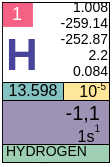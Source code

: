 <mxfile version="22.0.6" type="github">
  <diagram name="Page-1" id="sMeuXygx0KGJLsREs9b4">
    <mxGraphModel dx="262" dy="175" grid="1" gridSize="10" guides="1" tooltips="1" connect="1" arrows="1" fold="1" page="1" pageScale="1" pageWidth="827" pageHeight="1169" math="0" shadow="0">
      <root>
        <mxCell id="0" />
        <mxCell id="1" parent="0" />
        <mxCell id="ryqI51SqivLqqc97rAHL-22" value="" style="group;fontFamily=Helvetica;" vertex="1" connectable="0" parent="1">
          <mxGeometry y="-1.066e-14" width="53.5" height="80.2" as="geometry" />
        </mxCell>
        <mxCell id="ryqI51SqivLqqc97rAHL-7" value="0.084" style="rounded=0;whiteSpace=wrap;html=1;strokeWidth=0.1;movable=1;resizable=1;rotatable=1;deletable=1;editable=1;locked=0;connectable=1;container=0;fontSize=7;align=right;strokeColor=none;fillColor=none;fontFamily=Helvetica;" vertex="1" parent="ryqI51SqivLqqc97rAHL-22">
          <mxGeometry x="23.2" y="31.8" width="30" height="8" as="geometry" />
        </mxCell>
        <mxCell id="ryqI51SqivLqqc97rAHL-1" value="" style="rounded=0;whiteSpace=wrap;html=1;strokeWidth=0.5;fillColor=#9e93b5;movable=1;resizable=1;rotatable=1;deletable=1;editable=1;locked=0;connectable=1;container=0;fontFamily=Helvetica;" vertex="1" parent="ryqI51SqivLqqc97rAHL-22">
          <mxGeometry y="1.138e-14" width="53.5" height="80" as="geometry" />
        </mxCell>
        <mxCell id="ryqI51SqivLqqc97rAHL-9" value="&lt;font style=&quot;font-size: 8px;&quot;&gt;1s&lt;/font&gt;&lt;sup&gt;&lt;font style=&quot;font-size: 5px;&quot;&gt;1&lt;/font&gt;&lt;/sup&gt;" style="rounded=0;whiteSpace=wrap;html=1;strokeWidth=0;movable=1;resizable=1;rotatable=1;deletable=1;editable=1;locked=0;connectable=1;fillColor=#9e93b5;dashed=1;strokeColor=none;container=0;align=right;spacingTop=-4;spacingLeft=0;spacingRight=2;fontFamily=Helvetica;" vertex="1" parent="ryqI51SqivLqqc97rAHL-22">
          <mxGeometry x="0.2" y="61.0" width="53" height="10" as="geometry" />
        </mxCell>
        <mxCell id="ryqI51SqivLqqc97rAHL-10" value="" style="endArrow=none;html=1;rounded=0;exitX=1;exitY=0;exitDx=0;exitDy=0;strokeWidth=0.1;movable=1;resizable=1;rotatable=1;deletable=1;editable=1;locked=0;connectable=1;fontFamily=Helvetica;" edge="1" parent="ryqI51SqivLqqc97rAHL-22" source="ryqI51SqivLqqc97rAHL-13">
          <mxGeometry width="50" height="50" relative="1" as="geometry">
            <mxPoint x="-27" y="50.2" as="sourcePoint" />
            <mxPoint x="23" y="0.2" as="targetPoint" />
          </mxGeometry>
        </mxCell>
        <mxCell id="ryqI51SqivLqqc97rAHL-11" value="" style="rounded=0;whiteSpace=wrap;html=1;strokeWidth=0.1;movable=1;resizable=1;rotatable=1;deletable=1;editable=1;locked=0;connectable=1;strokeColor=none;container=0;fontFamily=Helvetica;" vertex="1" parent="ryqI51SqivLqqc97rAHL-22">
          <mxGeometry x="0.2" y="0.25" width="53" height="39.6" as="geometry" />
        </mxCell>
        <mxCell id="ryqI51SqivLqqc97rAHL-12" value="&lt;font style=&quot;font-size: 8px;&quot;&gt;13.598&lt;/font&gt;" style="rounded=0;whiteSpace=wrap;html=1;strokeWidth=0.5;movable=1;resizable=1;rotatable=1;deletable=1;editable=1;locked=0;connectable=1;fillColor=#86C1C1;container=0;fontSize=7;verticalAlign=middle;spacingTop=0;fontFamily=Helvetica;" vertex="1" parent="ryqI51SqivLqqc97rAHL-22">
          <mxGeometry y="40.0" width="30.5" height="9" as="geometry" />
        </mxCell>
        <mxCell id="ryqI51SqivLqqc97rAHL-13" value="&lt;font style=&quot;font-size: 9px;&quot;&gt;1&lt;/font&gt;" style="rounded=0;whiteSpace=wrap;html=1;strokeWidth=0.1;movable=1;resizable=1;rotatable=1;deletable=1;editable=1;locked=0;connectable=1;fillColor=#F56182;fontSize=9;fontColor=#ffffff;strokeColor=none;container=0;fontFamily=Helvetica;" vertex="1" parent="ryqI51SqivLqqc97rAHL-22">
          <mxGeometry x="0.2" y="0.2" width="15" height="12" as="geometry" />
        </mxCell>
        <mxCell id="ryqI51SqivLqqc97rAHL-15" value="" style="endArrow=none;html=1;rounded=0;exitX=1;exitY=0;exitDx=0;exitDy=0;strokeWidth=0.1;movable=1;resizable=1;rotatable=1;deletable=1;editable=1;locked=0;connectable=1;fontFamily=Helvetica;" edge="1" parent="ryqI51SqivLqqc97rAHL-22">
          <mxGeometry width="50" height="50" relative="1" as="geometry">
            <mxPoint x="15" y="80.0" as="sourcePoint" />
            <mxPoint x="23" y="80.2" as="targetPoint" />
          </mxGeometry>
        </mxCell>
        <mxCell id="ryqI51SqivLqqc97rAHL-17" value="-1,1" style="rounded=0;whiteSpace=wrap;html=1;strokeWidth=0;movable=1;resizable=1;rotatable=1;deletable=1;editable=1;locked=0;connectable=1;fillColor=#9e93b5;dashed=1;strokeColor=none;container=0;align=right;fontSize=10;spacingRight=2;fontFamily=Helvetica;" vertex="1" parent="ryqI51SqivLqqc97rAHL-22">
          <mxGeometry x="0.2" y="49.5" width="53" height="11.5" as="geometry" />
        </mxCell>
        <mxCell id="ryqI51SqivLqqc97rAHL-6" value="2.2" style="rounded=0;whiteSpace=wrap;html=1;strokeWidth=0.1;movable=1;resizable=1;rotatable=1;deletable=1;editable=1;locked=0;connectable=1;container=0;fontSize=7;align=right;strokeColor=none;fillColor=none;spacingBottom=1;spacingRight=-2;fontFamily=Helvetica;" vertex="1" parent="ryqI51SqivLqqc97rAHL-22">
          <mxGeometry x="23.2" y="23.8" width="30" height="8" as="geometry" />
        </mxCell>
        <mxCell id="ryqI51SqivLqqc97rAHL-5" value="-252.87" style="rounded=0;whiteSpace=wrap;html=1;strokeWidth=0.1;movable=1;resizable=1;rotatable=1;deletable=1;editable=1;locked=0;connectable=1;container=0;fontSize=7;align=right;strokeColor=none;fillColor=none;spacingBottom=1;spacingRight=-2;fontFamily=Helvetica;" vertex="1" parent="ryqI51SqivLqqc97rAHL-22">
          <mxGeometry x="23.2" y="15.8" width="30" height="8" as="geometry" />
        </mxCell>
        <mxCell id="ryqI51SqivLqqc97rAHL-4" value="-259.14" style="rounded=0;whiteSpace=wrap;html=1;strokeWidth=0.1;movable=1;resizable=1;rotatable=1;deletable=1;editable=1;locked=0;connectable=1;container=0;fontSize=7;align=right;strokeColor=none;fillColor=none;spacingBottom=1;spacingRight=-2;fontFamily=Helvetica;" vertex="1" parent="ryqI51SqivLqqc97rAHL-22">
          <mxGeometry x="23.2" y="7.8" width="30" height="8" as="geometry" />
        </mxCell>
        <mxCell id="ryqI51SqivLqqc97rAHL-3" value="1.008" style="rounded=0;whiteSpace=wrap;html=1;strokeWidth=0.1;movable=1;resizable=1;rotatable=1;deletable=1;editable=1;locked=0;connectable=1;container=0;fontSize=7;align=right;strokeColor=none;fillColor=none;spacingBottom=1;spacingRight=-2;fontFamily=Helvetica;" vertex="1" parent="ryqI51SqivLqqc97rAHL-22">
          <mxGeometry x="23.2" width="30" height="7.8" as="geometry" />
        </mxCell>
        <mxCell id="ryqI51SqivLqqc97rAHL-14" value="&lt;font data-font-src=&quot;https://fonts.googleapis.com/css?family=Arimo&quot; style=&quot;font-size: 22px;&quot;&gt;H&lt;/font&gt;" style="rounded=0;whiteSpace=wrap;html=1;strokeWidth=0.1;movable=1;resizable=1;rotatable=1;deletable=1;editable=1;locked=0;connectable=1;strokeColor=none;container=0;align=left;fontSize=26;fontFamily=Arimo;verticalAlign=middle;fillColor=none;fontColor=#49459A;fontStyle=1;spacingTop=-1;fontSource=https%3A%2F%2Ffonts.googleapis.com%2Fcss%3Ffamily%3DArimo;" vertex="1" parent="ryqI51SqivLqqc97rAHL-22">
          <mxGeometry x="0.2" y="12.2" width="29.8" height="27.5" as="geometry" />
        </mxCell>
        <mxCell id="ryqI51SqivLqqc97rAHL-8" value="10&lt;sup&gt;&lt;font style=&quot;font-size: 5px;&quot;&gt;-5&lt;/font&gt;&lt;/sup&gt;" style="rounded=0;whiteSpace=wrap;html=1;strokeWidth=0.5;movable=1;resizable=1;rotatable=1;deletable=1;editable=1;locked=0;connectable=1;fillColor=#ffe799;container=0;fontSize=8;align=right;spacingTop=-1;spacingRight=0;fontFamily=Helvetica;" vertex="1" parent="ryqI51SqivLqqc97rAHL-22">
          <mxGeometry x="30.5" y="40.0" width="23" height="9" as="geometry" />
        </mxCell>
        <mxCell id="ryqI51SqivLqqc97rAHL-2" value="&lt;font style=&quot;font-size: 7px;&quot;&gt;HYDROGEN&lt;/font&gt;" style="rounded=0;whiteSpace=wrap;html=1;strokeWidth=0.5;fontSize=7;verticalAlign=middle;horizontal=1;spacing=2;spacingBottom=-4;spacingTop=-5;align=left;movable=1;resizable=1;rotatable=1;deletable=1;editable=1;locked=0;connectable=1;container=0;fillColor=#9FD0B3;fontFamily=Arimo;fontSource=https%3A%2F%2Ffonts.googleapis.com%2Fcss%3Ffamily%3DArimo;" vertex="1" parent="ryqI51SqivLqqc97rAHL-22">
          <mxGeometry y="71.0" width="53.5" height="9" as="geometry" />
        </mxCell>
        <mxCell id="ryqI51SqivLqqc97rAHL-20" value="0.084" style="rounded=0;whiteSpace=wrap;html=1;strokeWidth=0.1;movable=1;resizable=1;rotatable=1;deletable=1;editable=1;locked=0;connectable=1;container=0;fontSize=7;align=right;strokeColor=none;fillColor=none;spacingBottom=1;spacingRight=-2;fontFamily=Helvetica;" vertex="1" parent="ryqI51SqivLqqc97rAHL-22">
          <mxGeometry x="23.2" y="31.7" width="30" height="8" as="geometry" />
        </mxCell>
      </root>
    </mxGraphModel>
  </diagram>
</mxfile>
